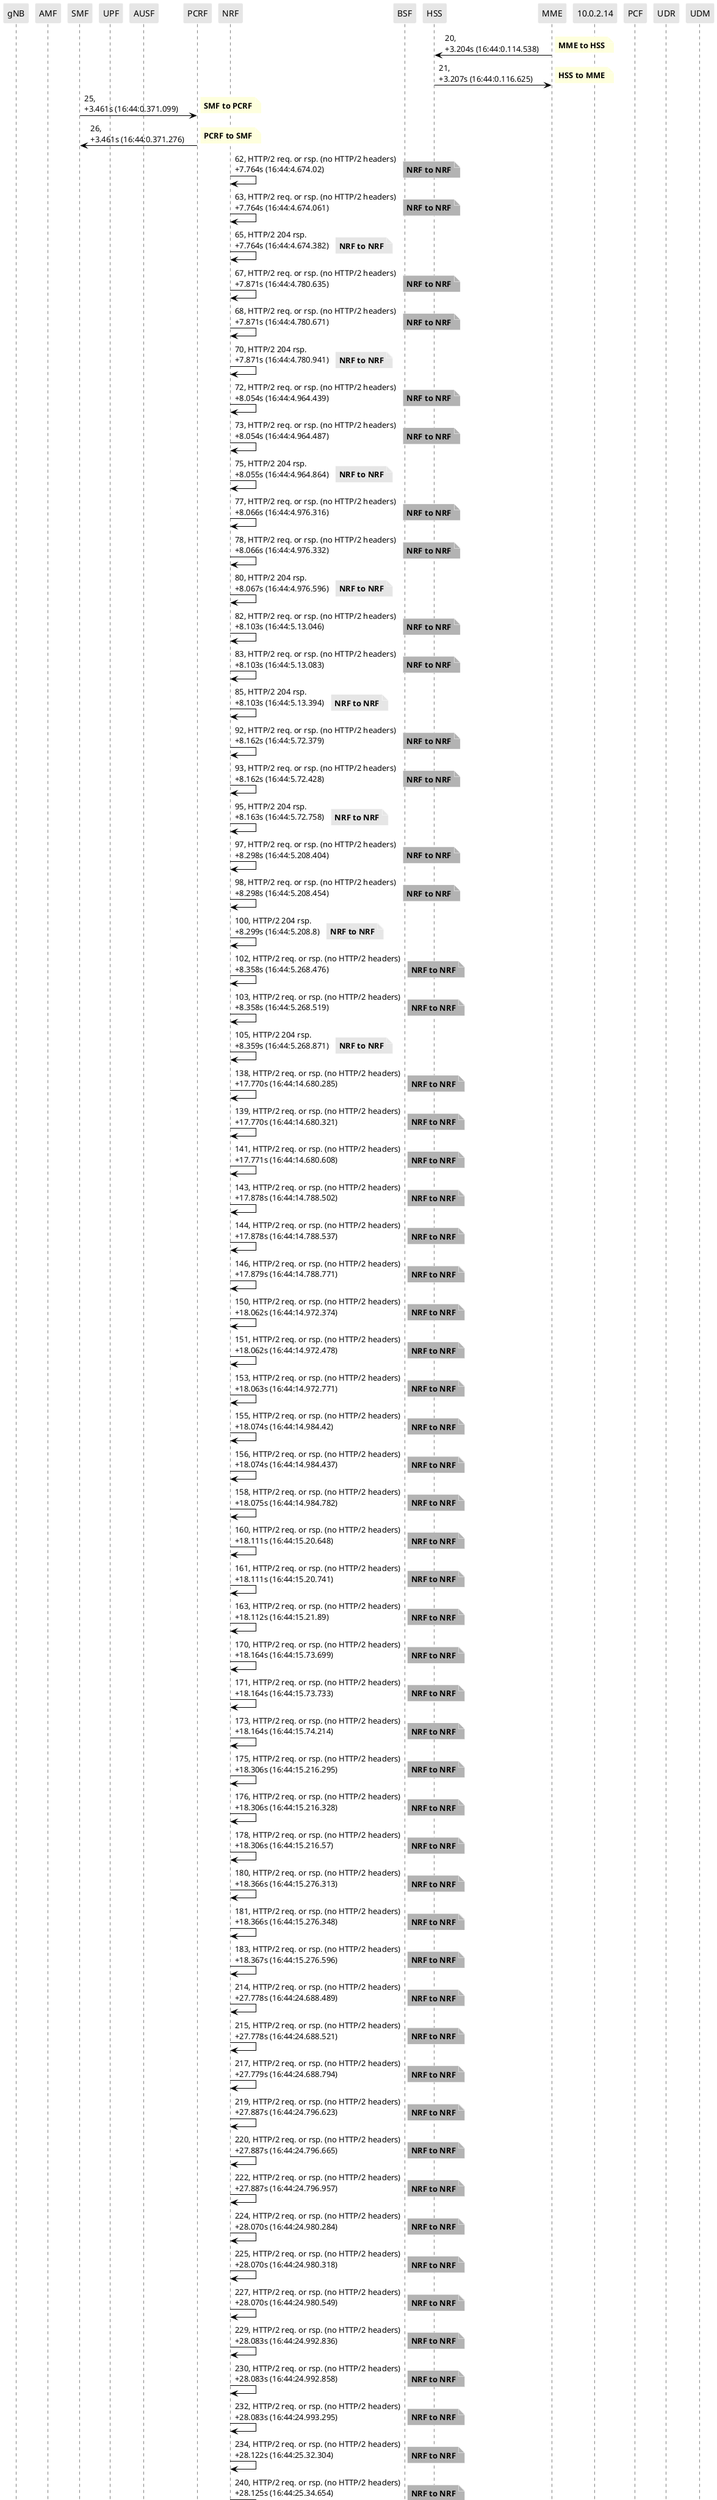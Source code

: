 @startuml
skinparam shadowing false
skinparam NoteBorderColor white
skinparam sequence {
    ArrowColor black
    LifeLineBorderColor black
    LifeLineBackgroundColor black
    ParticipantBorderColor white
    ParticipantBackgroundColor #e6e6e6
}
participant "gNB"
participant "AMF"
participant "SMF"
participant "UPF"
participant "AUSF"
participant "PCRF"
participant "NRF"
participant "BSF"
participant "HSS"
participant "MME"
participant "10.0.2.14"
participant "PCF"
participant "UDR"
participant "UDM"

"MME" -> "HSS": 20, \n+3.204s (16:44:0.114.538)

note right
**MME to HSS**
end note

"HSS" -> "MME": 21, \n+3.207s (16:44:0.116.625)

note right
**HSS to MME**
end note

"SMF" -> "PCRF": 25, \n+3.461s (16:44:0.371.099)

note right
**SMF to PCRF**
end note

"PCRF" -> "SMF": 26, \n+3.461s (16:44:0.371.276)

note right
**PCRF to SMF**
end note

"NRF" -> "NRF": 62, HTTP/2 req. or rsp. (no HTTP/2 headers)\n+7.764s (16:44:4.674.02)

note right #b3b3b3
**NRF to NRF**
end note

"NRF" -> "NRF": 63, HTTP/2 req. or rsp. (no HTTP/2 headers)\n+7.764s (16:44:4.674.061)

note right #b3b3b3
**NRF to NRF**
end note

"NRF" -> "NRF": 65, HTTP/2 204 rsp.\n+7.764s (16:44:4.674.382)

note right #e6e6e6
**NRF to NRF**
end note

"NRF" -> "NRF": 67, HTTP/2 req. or rsp. (no HTTP/2 headers)\n+7.871s (16:44:4.780.635)

note right #b3b3b3
**NRF to NRF**
end note

"NRF" -> "NRF": 68, HTTP/2 req. or rsp. (no HTTP/2 headers)\n+7.871s (16:44:4.780.671)

note right #b3b3b3
**NRF to NRF**
end note

"NRF" -> "NRF": 70, HTTP/2 204 rsp.\n+7.871s (16:44:4.780.941)

note right #e6e6e6
**NRF to NRF**
end note

"NRF" -> "NRF": 72, HTTP/2 req. or rsp. (no HTTP/2 headers)\n+8.054s (16:44:4.964.439)

note right #b3b3b3
**NRF to NRF**
end note

"NRF" -> "NRF": 73, HTTP/2 req. or rsp. (no HTTP/2 headers)\n+8.054s (16:44:4.964.487)

note right #b3b3b3
**NRF to NRF**
end note

"NRF" -> "NRF": 75, HTTP/2 204 rsp.\n+8.055s (16:44:4.964.864)

note right #e6e6e6
**NRF to NRF**
end note

"NRF" -> "NRF": 77, HTTP/2 req. or rsp. (no HTTP/2 headers)\n+8.066s (16:44:4.976.316)

note right #b3b3b3
**NRF to NRF**
end note

"NRF" -> "NRF": 78, HTTP/2 req. or rsp. (no HTTP/2 headers)\n+8.066s (16:44:4.976.332)

note right #b3b3b3
**NRF to NRF**
end note

"NRF" -> "NRF": 80, HTTP/2 204 rsp.\n+8.067s (16:44:4.976.596)

note right #e6e6e6
**NRF to NRF**
end note

"NRF" -> "NRF": 82, HTTP/2 req. or rsp. (no HTTP/2 headers)\n+8.103s (16:44:5.13.046)

note right #b3b3b3
**NRF to NRF**
end note

"NRF" -> "NRF": 83, HTTP/2 req. or rsp. (no HTTP/2 headers)\n+8.103s (16:44:5.13.083)

note right #b3b3b3
**NRF to NRF**
end note

"NRF" -> "NRF": 85, HTTP/2 204 rsp.\n+8.103s (16:44:5.13.394)

note right #e6e6e6
**NRF to NRF**
end note

"NRF" -> "NRF": 92, HTTP/2 req. or rsp. (no HTTP/2 headers)\n+8.162s (16:44:5.72.379)

note right #b3b3b3
**NRF to NRF**
end note

"NRF" -> "NRF": 93, HTTP/2 req. or rsp. (no HTTP/2 headers)\n+8.162s (16:44:5.72.428)

note right #b3b3b3
**NRF to NRF**
end note

"NRF" -> "NRF": 95, HTTP/2 204 rsp.\n+8.163s (16:44:5.72.758)

note right #e6e6e6
**NRF to NRF**
end note

"NRF" -> "NRF": 97, HTTP/2 req. or rsp. (no HTTP/2 headers)\n+8.298s (16:44:5.208.404)

note right #b3b3b3
**NRF to NRF**
end note

"NRF" -> "NRF": 98, HTTP/2 req. or rsp. (no HTTP/2 headers)\n+8.298s (16:44:5.208.454)

note right #b3b3b3
**NRF to NRF**
end note

"NRF" -> "NRF": 100, HTTP/2 204 rsp.\n+8.299s (16:44:5.208.8)

note right #e6e6e6
**NRF to NRF**
end note

"NRF" -> "NRF": 102, HTTP/2 req. or rsp. (no HTTP/2 headers)\n+8.358s (16:44:5.268.476)

note right #b3b3b3
**NRF to NRF**
end note

"NRF" -> "NRF": 103, HTTP/2 req. or rsp. (no HTTP/2 headers)\n+8.358s (16:44:5.268.519)

note right #b3b3b3
**NRF to NRF**
end note

"NRF" -> "NRF": 105, HTTP/2 204 rsp.\n+8.359s (16:44:5.268.871)

note right #e6e6e6
**NRF to NRF**
end note

"NRF" -> "NRF": 138, HTTP/2 req. or rsp. (no HTTP/2 headers)\n+17.770s (16:44:14.680.285)

note right #b3b3b3
**NRF to NRF**
end note

"NRF" -> "NRF": 139, HTTP/2 req. or rsp. (no HTTP/2 headers)\n+17.770s (16:44:14.680.321)

note right #b3b3b3
**NRF to NRF**
end note

"NRF" -> "NRF": 141, HTTP/2 req. or rsp. (no HTTP/2 headers)\n+17.771s (16:44:14.680.608)

note right #b3b3b3
**NRF to NRF**
end note

"NRF" -> "NRF": 143, HTTP/2 req. or rsp. (no HTTP/2 headers)\n+17.878s (16:44:14.788.502)

note right #b3b3b3
**NRF to NRF**
end note

"NRF" -> "NRF": 144, HTTP/2 req. or rsp. (no HTTP/2 headers)\n+17.878s (16:44:14.788.537)

note right #b3b3b3
**NRF to NRF**
end note

"NRF" -> "NRF": 146, HTTP/2 req. or rsp. (no HTTP/2 headers)\n+17.879s (16:44:14.788.771)

note right #b3b3b3
**NRF to NRF**
end note

"NRF" -> "NRF": 150, HTTP/2 req. or rsp. (no HTTP/2 headers)\n+18.062s (16:44:14.972.374)

note right #b3b3b3
**NRF to NRF**
end note

"NRF" -> "NRF": 151, HTTP/2 req. or rsp. (no HTTP/2 headers)\n+18.062s (16:44:14.972.478)

note right #b3b3b3
**NRF to NRF**
end note

"NRF" -> "NRF": 153, HTTP/2 req. or rsp. (no HTTP/2 headers)\n+18.063s (16:44:14.972.771)

note right #b3b3b3
**NRF to NRF**
end note

"NRF" -> "NRF": 155, HTTP/2 req. or rsp. (no HTTP/2 headers)\n+18.074s (16:44:14.984.42)

note right #b3b3b3
**NRF to NRF**
end note

"NRF" -> "NRF": 156, HTTP/2 req. or rsp. (no HTTP/2 headers)\n+18.074s (16:44:14.984.437)

note right #b3b3b3
**NRF to NRF**
end note

"NRF" -> "NRF": 158, HTTP/2 req. or rsp. (no HTTP/2 headers)\n+18.075s (16:44:14.984.782)

note right #b3b3b3
**NRF to NRF**
end note

"NRF" -> "NRF": 160, HTTP/2 req. or rsp. (no HTTP/2 headers)\n+18.111s (16:44:15.20.648)

note right #b3b3b3
**NRF to NRF**
end note

"NRF" -> "NRF": 161, HTTP/2 req. or rsp. (no HTTP/2 headers)\n+18.111s (16:44:15.20.741)

note right #b3b3b3
**NRF to NRF**
end note

"NRF" -> "NRF": 163, HTTP/2 req. or rsp. (no HTTP/2 headers)\n+18.112s (16:44:15.21.89)

note right #b3b3b3
**NRF to NRF**
end note

"NRF" -> "NRF": 170, HTTP/2 req. or rsp. (no HTTP/2 headers)\n+18.164s (16:44:15.73.699)

note right #b3b3b3
**NRF to NRF**
end note

"NRF" -> "NRF": 171, HTTP/2 req. or rsp. (no HTTP/2 headers)\n+18.164s (16:44:15.73.733)

note right #b3b3b3
**NRF to NRF**
end note

"NRF" -> "NRF": 173, HTTP/2 req. or rsp. (no HTTP/2 headers)\n+18.164s (16:44:15.74.214)

note right #b3b3b3
**NRF to NRF**
end note

"NRF" -> "NRF": 175, HTTP/2 req. or rsp. (no HTTP/2 headers)\n+18.306s (16:44:15.216.295)

note right #b3b3b3
**NRF to NRF**
end note

"NRF" -> "NRF": 176, HTTP/2 req. or rsp. (no HTTP/2 headers)\n+18.306s (16:44:15.216.328)

note right #b3b3b3
**NRF to NRF**
end note

"NRF" -> "NRF": 178, HTTP/2 req. or rsp. (no HTTP/2 headers)\n+18.306s (16:44:15.216.57)

note right #b3b3b3
**NRF to NRF**
end note

"NRF" -> "NRF": 180, HTTP/2 req. or rsp. (no HTTP/2 headers)\n+18.366s (16:44:15.276.313)

note right #b3b3b3
**NRF to NRF**
end note

"NRF" -> "NRF": 181, HTTP/2 req. or rsp. (no HTTP/2 headers)\n+18.366s (16:44:15.276.348)

note right #b3b3b3
**NRF to NRF**
end note

"NRF" -> "NRF": 183, HTTP/2 req. or rsp. (no HTTP/2 headers)\n+18.367s (16:44:15.276.596)

note right #b3b3b3
**NRF to NRF**
end note

"NRF" -> "NRF": 214, HTTP/2 req. or rsp. (no HTTP/2 headers)\n+27.778s (16:44:24.688.489)

note right #b3b3b3
**NRF to NRF**
end note

"NRF" -> "NRF": 215, HTTP/2 req. or rsp. (no HTTP/2 headers)\n+27.778s (16:44:24.688.521)

note right #b3b3b3
**NRF to NRF**
end note

"NRF" -> "NRF": 217, HTTP/2 req. or rsp. (no HTTP/2 headers)\n+27.779s (16:44:24.688.794)

note right #b3b3b3
**NRF to NRF**
end note

"NRF" -> "NRF": 219, HTTP/2 req. or rsp. (no HTTP/2 headers)\n+27.887s (16:44:24.796.623)

note right #b3b3b3
**NRF to NRF**
end note

"NRF" -> "NRF": 220, HTTP/2 req. or rsp. (no HTTP/2 headers)\n+27.887s (16:44:24.796.665)

note right #b3b3b3
**NRF to NRF**
end note

"NRF" -> "NRF": 222, HTTP/2 req. or rsp. (no HTTP/2 headers)\n+27.887s (16:44:24.796.957)

note right #b3b3b3
**NRF to NRF**
end note

"NRF" -> "NRF": 224, HTTP/2 req. or rsp. (no HTTP/2 headers)\n+28.070s (16:44:24.980.284)

note right #b3b3b3
**NRF to NRF**
end note

"NRF" -> "NRF": 225, HTTP/2 req. or rsp. (no HTTP/2 headers)\n+28.070s (16:44:24.980.318)

note right #b3b3b3
**NRF to NRF**
end note

"NRF" -> "NRF": 227, HTTP/2 req. or rsp. (no HTTP/2 headers)\n+28.070s (16:44:24.980.549)

note right #b3b3b3
**NRF to NRF**
end note

"NRF" -> "NRF": 229, HTTP/2 req. or rsp. (no HTTP/2 headers)\n+28.083s (16:44:24.992.836)

note right #b3b3b3
**NRF to NRF**
end note

"NRF" -> "NRF": 230, HTTP/2 req. or rsp. (no HTTP/2 headers)\n+28.083s (16:44:24.992.858)

note right #b3b3b3
**NRF to NRF**
end note

"NRF" -> "NRF": 232, HTTP/2 req. or rsp. (no HTTP/2 headers)\n+28.083s (16:44:24.993.295)

note right #b3b3b3
**NRF to NRF**
end note

"NRF" -> "NRF": 234, HTTP/2 req. or rsp. (no HTTP/2 headers)\n+28.122s (16:44:25.32.304)

note right #b3b3b3
**NRF to NRF**
end note

"NRF" -> "NRF": 240, HTTP/2 req. or rsp. (no HTTP/2 headers)\n+28.125s (16:44:25.34.654)

note right #b3b3b3
**NRF to NRF**
end note

"NRF" -> "NRF": 242, HTTP/2 req. or rsp. (no HTTP/2 headers)\n+28.125s (16:44:25.35.017)

note right #b3b3b3
**NRF to NRF**
end note

"NRF" -> "NRF": 244, HTTP/2 req. or rsp. (no HTTP/2 headers)\n+28.165s (16:44:25.75.586)

note right #b3b3b3
**NRF to NRF**
end note

"NRF" -> "NRF": 245, HTTP/2 req. or rsp. (no HTTP/2 headers)\n+28.166s (16:44:25.75.666)

note right #b3b3b3
**NRF to NRF**
end note

"NRF" -> "NRF": 247, HTTP/2 req. or rsp. (no HTTP/2 headers)\n+28.166s (16:44:25.76.303)

note right #b3b3b3
**NRF to NRF**
end note

"NRF" -> "NRF": 249, HTTP/2 req. or rsp. (no HTTP/2 headers)\n+28.314s (16:44:25.224.402)

note right #b3b3b3
**NRF to NRF**
end note

"NRF" -> "NRF": 250, HTTP/2 req. or rsp. (no HTTP/2 headers)\n+28.314s (16:44:25.224.436)

note right #b3b3b3
**NRF to NRF**
end note

"NRF" -> "NRF": 252, HTTP/2 req. or rsp. (no HTTP/2 headers)\n+28.315s (16:44:25.224.713)

note right #b3b3b3
**NRF to NRF**
end note

"NRF" -> "NRF": 254, HTTP/2 req. or rsp. (no HTTP/2 headers)\n+28.374s (16:44:25.284.408)

note right #b3b3b3
**NRF to NRF**
end note

"NRF" -> "NRF": 255, HTTP/2 req. or rsp. (no HTTP/2 headers)\n+28.374s (16:44:25.284.441)

note right #b3b3b3
**NRF to NRF**
end note

"NRF" -> "NRF": 257, HTTP/2 req. or rsp. (no HTTP/2 headers)\n+28.375s (16:44:25.284.677)

note right #b3b3b3
**NRF to NRF**
end note

"HSS" -> "MME": 269, \n+32.392s (16:44:29.302.107)

note right
**HSS to MME**
end note

"MME" -> "HSS": 270, \n+32.392s (16:44:29.302.309)

note right
**MME to HSS**
end note

"PCRF" -> "SMF": 272, \n+32.648s (16:44:29.558.23)

note right
**PCRF to SMF**
end note

"SMF" -> "PCRF": 273, \n+32.649s (16:44:29.558.679)

note right
**SMF to PCRF**
end note

"NRF" -> "NRF": 292, HTTP/2 req. or rsp. (no HTTP/2 headers)\n+37.786s (16:44:34.696.355)

note right #b3b3b3
**NRF to NRF**
end note

"NRF" -> "NRF": 293, HTTP/2 req. or rsp. (no HTTP/2 headers)\n+37.786s (16:44:34.696.388)

note right #b3b3b3
**NRF to NRF**
end note

"NRF" -> "NRF": 295, HTTP/2 req. or rsp. (no HTTP/2 headers)\n+37.787s (16:44:34.696.651)

note right #b3b3b3
**NRF to NRF**
end note

"NRF" -> "NRF": 297, HTTP/2 req. or rsp. (no HTTP/2 headers)\n+37.895s (16:44:34.804.985)

note right #b3b3b3
**NRF to NRF**
end note

"NRF" -> "NRF": 298, HTTP/2 req. or rsp. (no HTTP/2 headers)\n+37.895s (16:44:34.805.025)

note right #b3b3b3
**NRF to NRF**
end note

"NRF" -> "NRF": 300, HTTP/2 req. or rsp. (no HTTP/2 headers)\n+37.895s (16:44:34.805.364)

note right #b3b3b3
**NRF to NRF**
end note

"NRF" -> "NRF": 302, HTTP/2 req. or rsp. (no HTTP/2 headers)\n+38.078s (16:44:34.988.52)

note right #b3b3b3
**NRF to NRF**
end note

"NRF" -> "NRF": 303, HTTP/2 req. or rsp. (no HTTP/2 headers)\n+38.078s (16:44:34.988.571)

note right #b3b3b3
**NRF to NRF**
end note

"NRF" -> "NRF": 305, HTTP/2 req. or rsp. (no HTTP/2 headers)\n+38.079s (16:44:34.988.951)

note right #b3b3b3
**NRF to NRF**
end note

"NRF" -> "NRF": 307, HTTP/2 req. or rsp. (no HTTP/2 headers)\n+38.090s (16:44:35.0.354)

note right #b3b3b3
**NRF to NRF**
end note

"NRF" -> "NRF": 308, HTTP/2 req. or rsp. (no HTTP/2 headers)\n+38.090s (16:44:35.0.369)

note right #b3b3b3
**NRF to NRF**
end note

"NRF" -> "NRF": 310, HTTP/2 req. or rsp. (no HTTP/2 headers)\n+38.091s (16:44:35.1.5)

note right #b3b3b3
**NRF to NRF**
end note

"NRF" -> "NRF": 317, HTTP/2 req. or rsp. (no HTTP/2 headers)\n+38.130s (16:44:35.40.328)

note right #b3b3b3
**NRF to NRF**
end note

"NRF" -> "NRF": 318, HTTP/2 req. or rsp. (no HTTP/2 headers)\n+38.130s (16:44:35.40.36)

note right #b3b3b3
**NRF to NRF**
end note

"NRF" -> "NRF": 320, HTTP/2 req. or rsp. (no HTTP/2 headers)\n+38.131s (16:44:35.40.609)

note right #b3b3b3
**NRF to NRF**
end note

"NRF" -> "NRF": 322, HTTP/2 req. or rsp. (no HTTP/2 headers)\n+38.170s (16:44:35.80.477)

note right #b3b3b3
**NRF to NRF**
end note

"NRF" -> "NRF": 323, HTTP/2 req. or rsp. (no HTTP/2 headers)\n+38.170s (16:44:35.80.527)

note right #b3b3b3
**NRF to NRF**
end note

"NRF" -> "NRF": 325, HTTP/2 req. or rsp. (no HTTP/2 headers)\n+38.171s (16:44:35.80.927)

note right #b3b3b3
**NRF to NRF**
end note

"NRF" -> "NRF": 327, HTTP/2 req. or rsp. (no HTTP/2 headers)\n+38.322s (16:44:35.232.312)

note right #b3b3b3
**NRF to NRF**
end note

"NRF" -> "NRF": 328, HTTP/2 req. or rsp. (no HTTP/2 headers)\n+38.322s (16:44:35.232.346)

note right #b3b3b3
**NRF to NRF**
end note

@enduml
